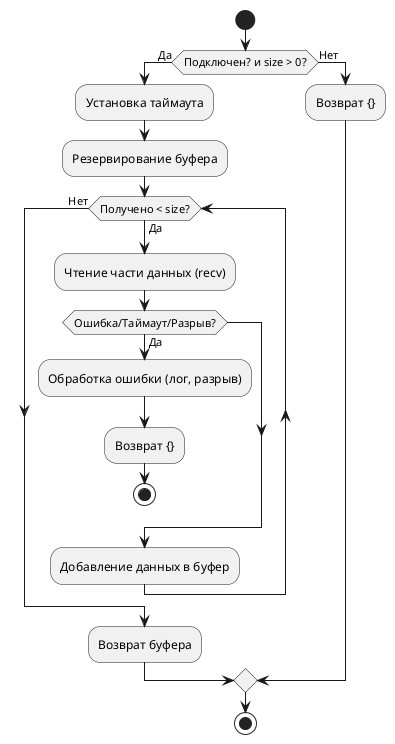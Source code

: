 @startuml
start
if (Подключен? и size > 0?) then (Да)
    :Установка таймаута;
    :Резервирование буфера;
    while (Получено < size?) is (Да)
        :Чтение части данных (recv);
        if (Ошибка/Таймаут/Разрыв?) then (Да)
            :Обработка ошибки (лог, разрыв);
            :Возврат {};
            stop
        endif
        :Добавление данных в буфер;
    endwhile (Нет)
    :Возврат буфера;
else (Нет)
    :Возврат {};
endif
stop

@enduml
